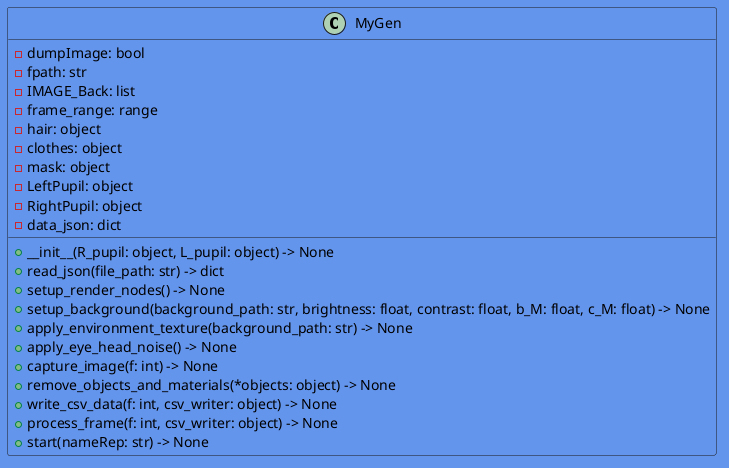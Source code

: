 @startuml


skinparam backgroundColor  CornflowerBlue

skinparam minClassWidth 125
skinparam nodesep 10
skinparam ranksep 10
skinparam classFontColor black
skinparam classFontName Aapex

skinparam class {
BackgroundColor CornflowerBlue
}

class MyGen {
  - dumpImage: bool
  - fpath: str
  - IMAGE_Back: list
  - frame_range: range
  - hair: object
  - clothes: object
  - mask: object
  - LeftPupil: object
  - RightPupil: object
  - data_json: dict
  
  + __init__(R_pupil: object, L_pupil: object) -> None
  + read_json(file_path: str) -> dict
  + setup_render_nodes() -> None
  + setup_background(background_path: str, brightness: float, contrast: float, b_M: float, c_M: float) -> None
  + apply_environment_texture(background_path: str) -> None
  + apply_eye_head_noise() -> None
  + capture_image(f: int) -> None
  + remove_objects_and_materials(*objects: object) -> None
  + write_csv_data(f: int, csv_writer: object) -> None
  + process_frame(f: int, csv_writer: object) -> None
  + start(nameRep: str) -> None
}
@enduml


